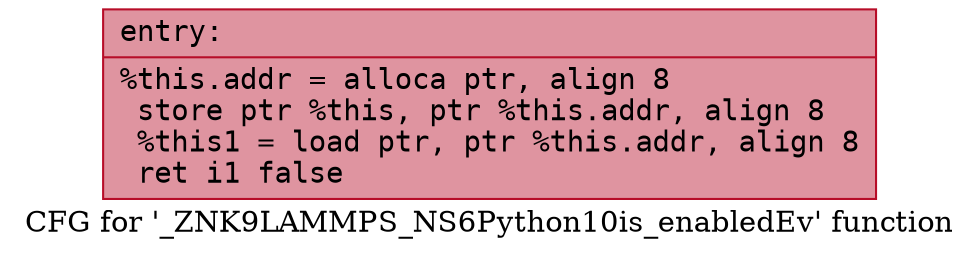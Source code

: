 digraph "CFG for '_ZNK9LAMMPS_NS6Python10is_enabledEv' function" {
	label="CFG for '_ZNK9LAMMPS_NS6Python10is_enabledEv' function";

	Node0x56369676ae40 [shape=record,color="#b70d28ff", style=filled, fillcolor="#b70d2870" fontname="Courier",label="{entry:\l|  %this.addr = alloca ptr, align 8\l  store ptr %this, ptr %this.addr, align 8\l  %this1 = load ptr, ptr %this.addr, align 8\l  ret i1 false\l}"];
}
